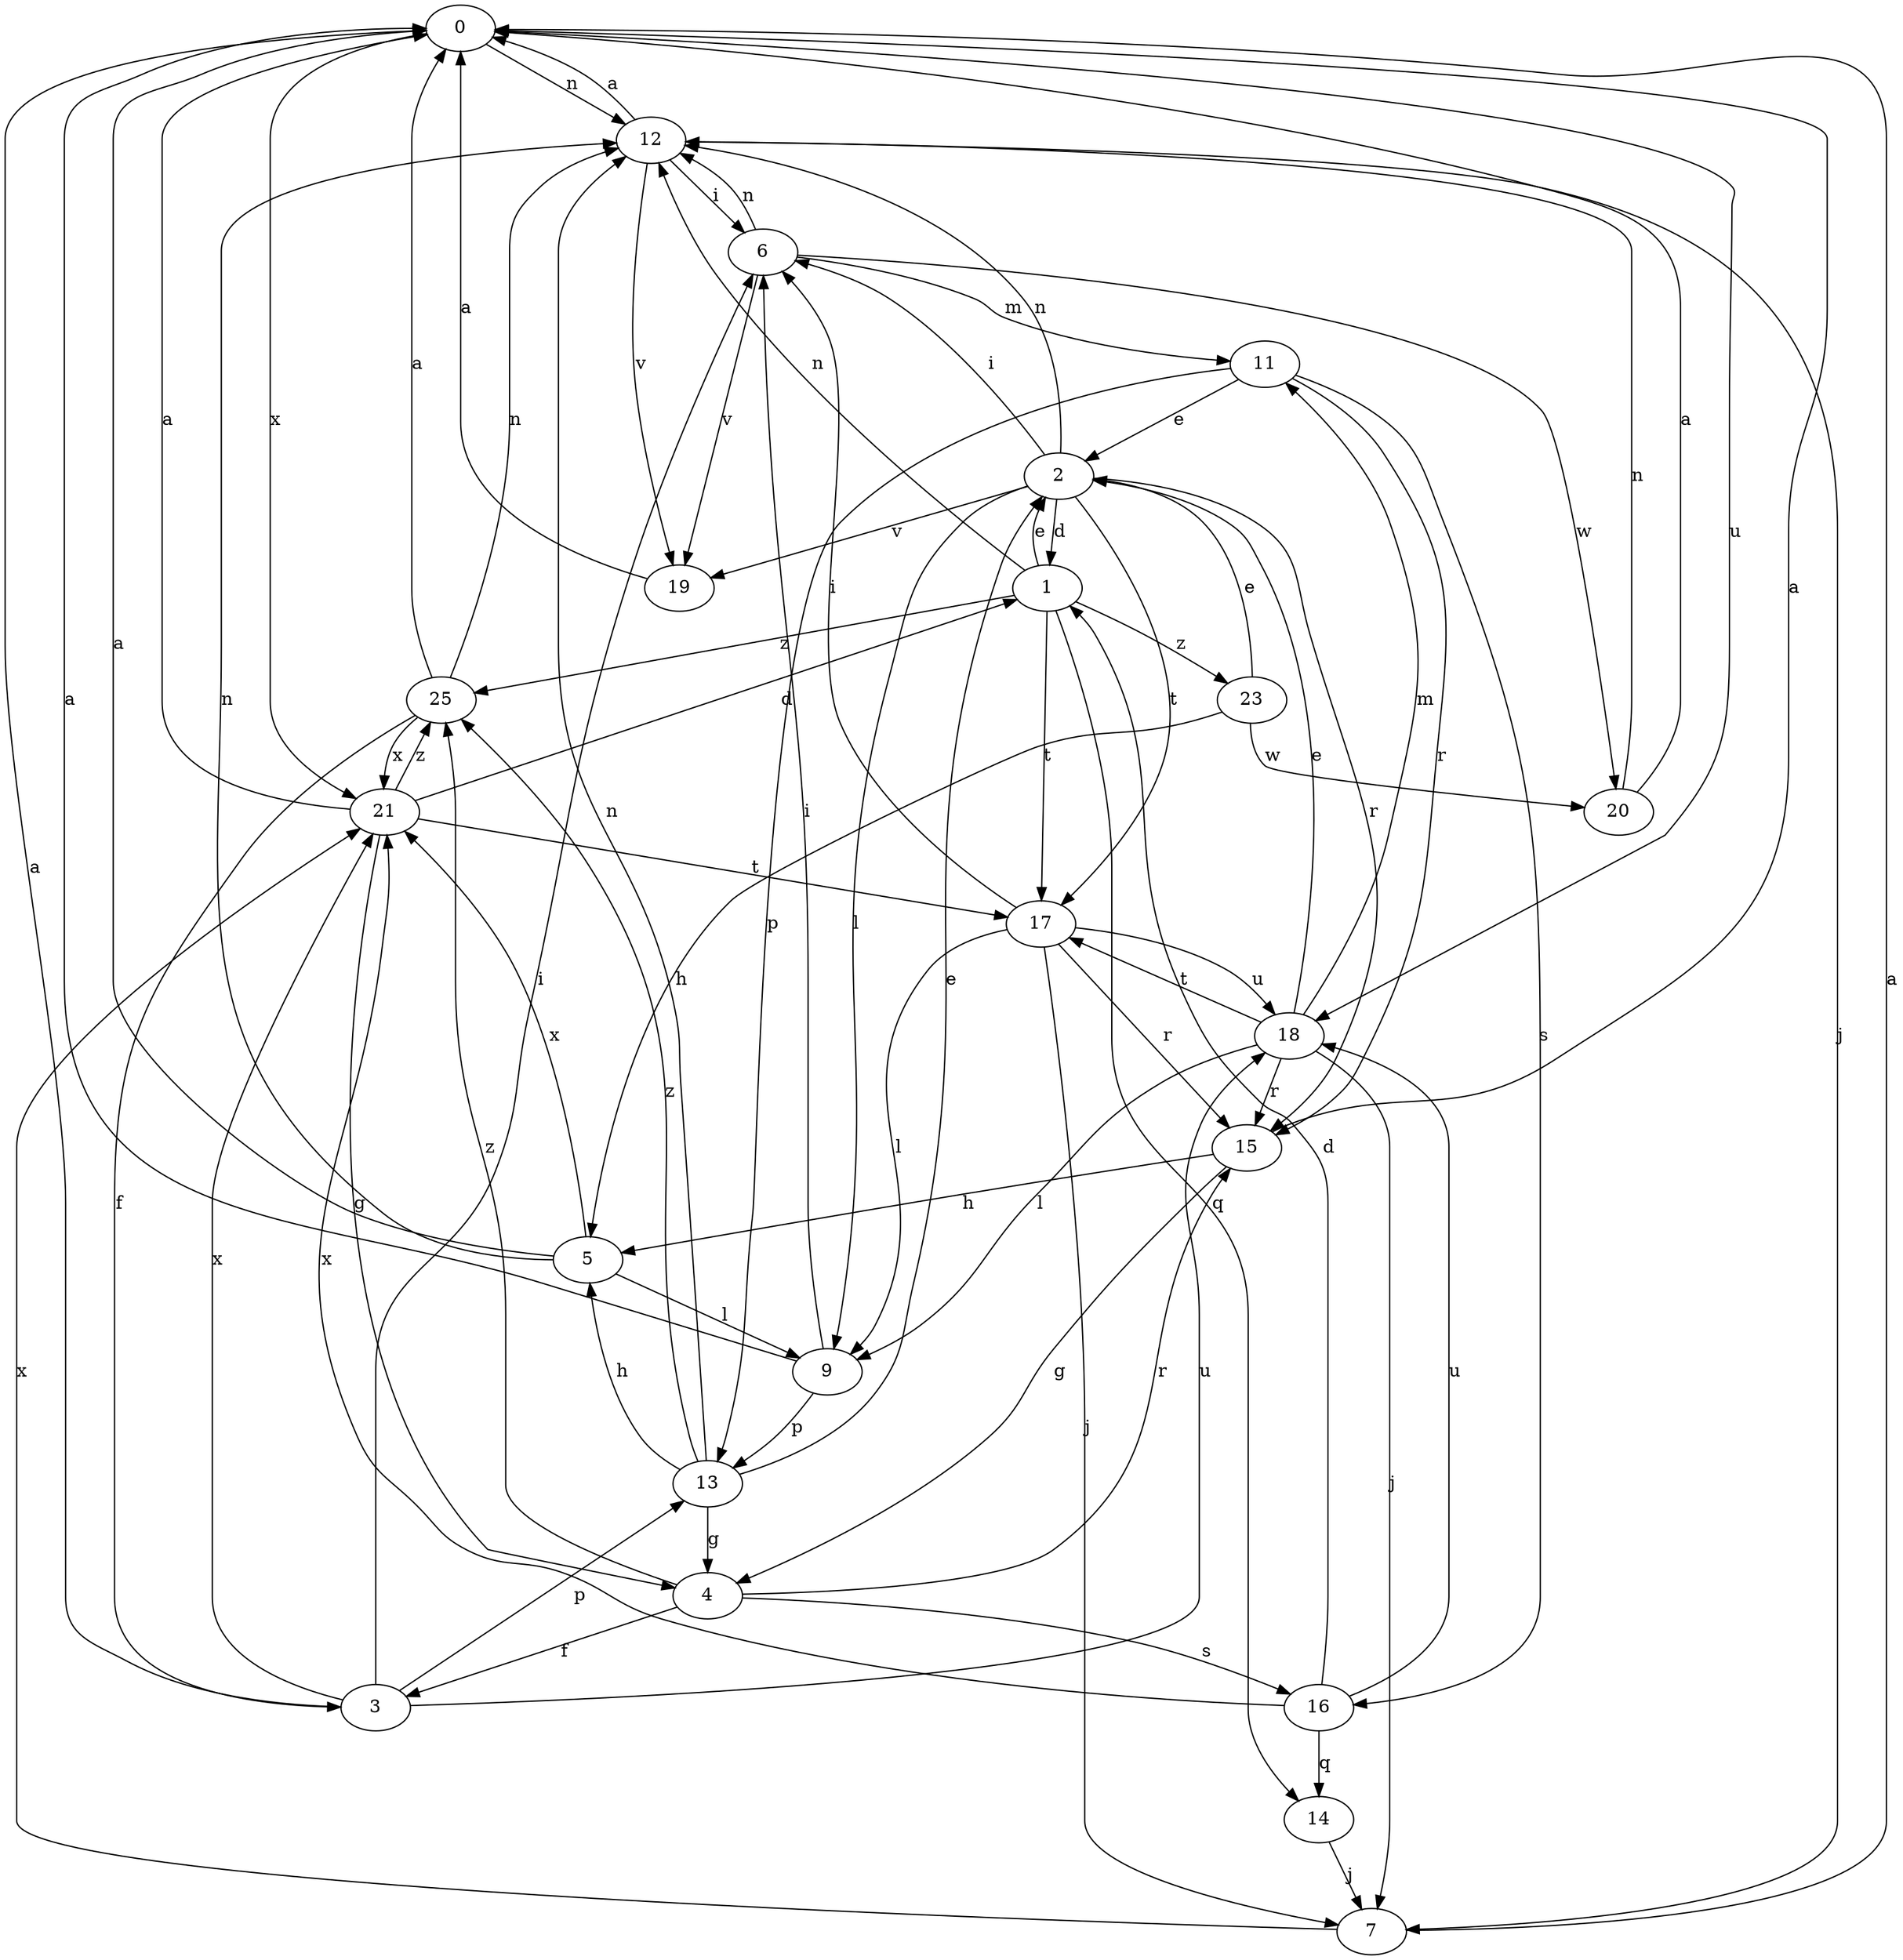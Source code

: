 strict digraph  {
0;
1;
2;
3;
4;
5;
6;
7;
9;
11;
12;
13;
14;
15;
16;
17;
18;
19;
20;
21;
23;
25;
0 -> 12  [label=n];
0 -> 18  [label=u];
0 -> 21  [label=x];
1 -> 2  [label=e];
1 -> 12  [label=n];
1 -> 14  [label=q];
1 -> 17  [label=t];
1 -> 23  [label=z];
1 -> 25  [label=z];
2 -> 1  [label=d];
2 -> 6  [label=i];
2 -> 9  [label=l];
2 -> 12  [label=n];
2 -> 15  [label=r];
2 -> 17  [label=t];
2 -> 19  [label=v];
3 -> 0  [label=a];
3 -> 6  [label=i];
3 -> 13  [label=p];
3 -> 18  [label=u];
3 -> 21  [label=x];
4 -> 3  [label=f];
4 -> 15  [label=r];
4 -> 16  [label=s];
4 -> 25  [label=z];
5 -> 0  [label=a];
5 -> 9  [label=l];
5 -> 12  [label=n];
5 -> 21  [label=x];
6 -> 11  [label=m];
6 -> 12  [label=n];
6 -> 19  [label=v];
6 -> 20  [label=w];
7 -> 0  [label=a];
7 -> 21  [label=x];
9 -> 0  [label=a];
9 -> 6  [label=i];
9 -> 13  [label=p];
11 -> 2  [label=e];
11 -> 13  [label=p];
11 -> 15  [label=r];
11 -> 16  [label=s];
12 -> 0  [label=a];
12 -> 6  [label=i];
12 -> 7  [label=j];
12 -> 19  [label=v];
13 -> 2  [label=e];
13 -> 4  [label=g];
13 -> 5  [label=h];
13 -> 12  [label=n];
13 -> 25  [label=z];
14 -> 7  [label=j];
15 -> 0  [label=a];
15 -> 4  [label=g];
15 -> 5  [label=h];
16 -> 1  [label=d];
16 -> 14  [label=q];
16 -> 18  [label=u];
16 -> 21  [label=x];
17 -> 6  [label=i];
17 -> 7  [label=j];
17 -> 9  [label=l];
17 -> 15  [label=r];
17 -> 18  [label=u];
18 -> 2  [label=e];
18 -> 7  [label=j];
18 -> 9  [label=l];
18 -> 11  [label=m];
18 -> 15  [label=r];
18 -> 17  [label=t];
19 -> 0  [label=a];
20 -> 0  [label=a];
20 -> 12  [label=n];
21 -> 0  [label=a];
21 -> 1  [label=d];
21 -> 4  [label=g];
21 -> 17  [label=t];
21 -> 25  [label=z];
23 -> 2  [label=e];
23 -> 5  [label=h];
23 -> 20  [label=w];
25 -> 0  [label=a];
25 -> 3  [label=f];
25 -> 12  [label=n];
25 -> 21  [label=x];
}
